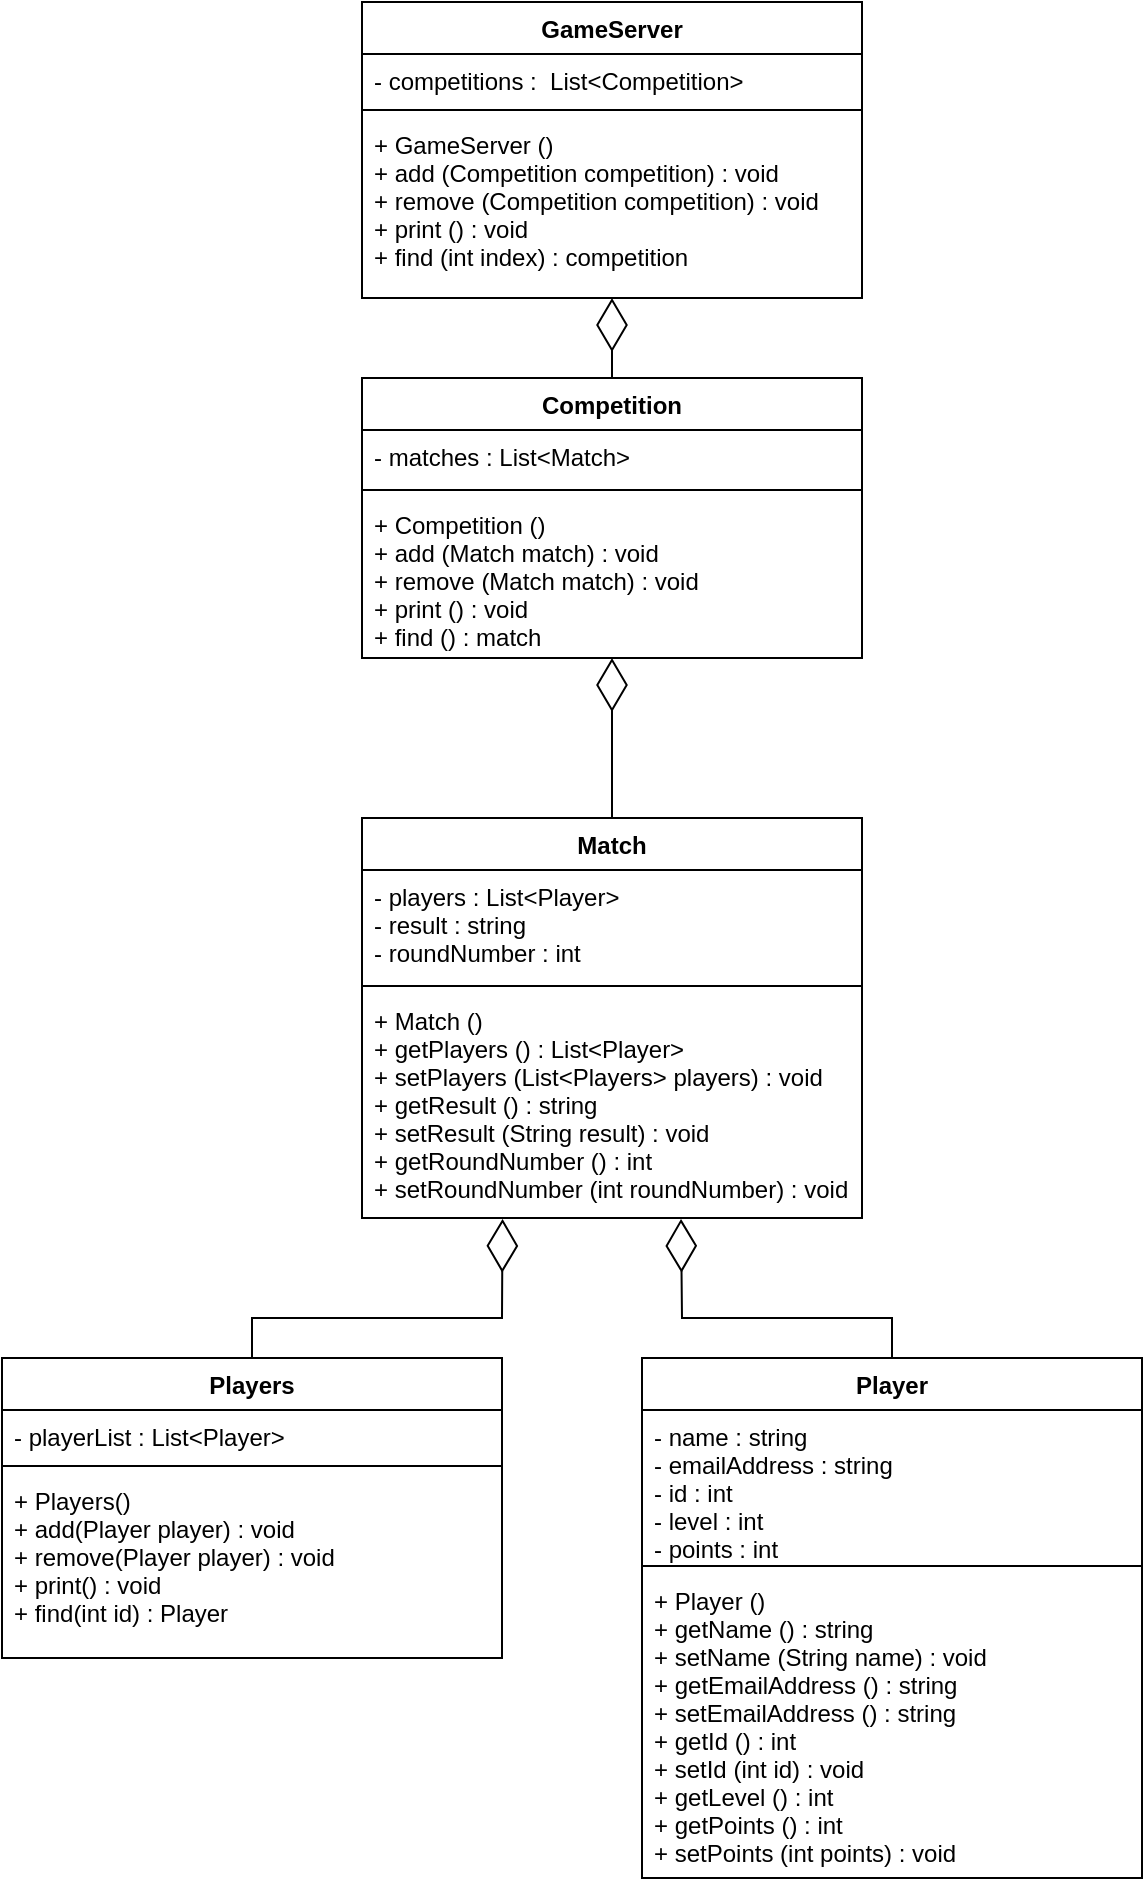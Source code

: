 <mxfile version="20.8.16" type="device"><diagram name="Page-1" id="GVJaDl6IWR6QSAFvT_33"><mxGraphModel dx="2150" dy="2135" grid="1" gridSize="10" guides="1" tooltips="1" connect="1" arrows="1" fold="1" page="1" pageScale="1" pageWidth="850" pageHeight="1100" math="0" shadow="0"><root><mxCell id="0"/><mxCell id="1" parent="0"/><mxCell id="lBxh59_LSdfViBSS1Ryb-6" value="Competition" style="swimlane;fontStyle=1;align=center;verticalAlign=top;childLayout=stackLayout;horizontal=1;startSize=26;horizontalStack=0;resizeParent=1;resizeParentMax=0;resizeLast=0;collapsible=1;marginBottom=0;" vertex="1" parent="1"><mxGeometry x="570" y="40" width="250" height="140" as="geometry"/></mxCell><mxCell id="lBxh59_LSdfViBSS1Ryb-7" value="- matches : List&lt;Match&gt;" style="text;strokeColor=none;fillColor=none;align=left;verticalAlign=top;spacingLeft=4;spacingRight=4;overflow=hidden;rotatable=0;points=[[0,0.5],[1,0.5]];portConstraint=eastwest;" vertex="1" parent="lBxh59_LSdfViBSS1Ryb-6"><mxGeometry y="26" width="250" height="26" as="geometry"/></mxCell><mxCell id="lBxh59_LSdfViBSS1Ryb-8" value="" style="line;strokeWidth=1;fillColor=none;align=left;verticalAlign=middle;spacingTop=-1;spacingLeft=3;spacingRight=3;rotatable=0;labelPosition=right;points=[];portConstraint=eastwest;strokeColor=inherit;" vertex="1" parent="lBxh59_LSdfViBSS1Ryb-6"><mxGeometry y="52" width="250" height="8" as="geometry"/></mxCell><mxCell id="lBxh59_LSdfViBSS1Ryb-9" value="+ Competition ()&#10;+ add (Match match) : void&#10;+ remove (Match match) : void&#10;+ print () : void&#10;+ find () : match" style="text;strokeColor=none;fillColor=none;align=left;verticalAlign=top;spacingLeft=4;spacingRight=4;overflow=hidden;rotatable=0;points=[[0,0.5],[1,0.5]];portConstraint=eastwest;" vertex="1" parent="lBxh59_LSdfViBSS1Ryb-6"><mxGeometry y="60" width="250" height="80" as="geometry"/></mxCell><mxCell id="lBxh59_LSdfViBSS1Ryb-10" value="Players" style="swimlane;fontStyle=1;align=center;verticalAlign=top;childLayout=stackLayout;horizontal=1;startSize=26;horizontalStack=0;resizeParent=1;resizeParentMax=0;resizeLast=0;collapsible=1;marginBottom=0;" vertex="1" parent="1"><mxGeometry x="390" y="530" width="250" height="150" as="geometry"/></mxCell><mxCell id="lBxh59_LSdfViBSS1Ryb-11" value="- playerList : List&lt;Player&gt;&#10;" style="text;strokeColor=none;fillColor=none;align=left;verticalAlign=top;spacingLeft=4;spacingRight=4;overflow=hidden;rotatable=0;points=[[0,0.5],[1,0.5]];portConstraint=eastwest;" vertex="1" parent="lBxh59_LSdfViBSS1Ryb-10"><mxGeometry y="26" width="250" height="24" as="geometry"/></mxCell><mxCell id="lBxh59_LSdfViBSS1Ryb-12" value="" style="line;strokeWidth=1;fillColor=none;align=left;verticalAlign=middle;spacingTop=-1;spacingLeft=3;spacingRight=3;rotatable=0;labelPosition=right;points=[];portConstraint=eastwest;strokeColor=inherit;" vertex="1" parent="lBxh59_LSdfViBSS1Ryb-10"><mxGeometry y="50" width="250" height="8" as="geometry"/></mxCell><mxCell id="lBxh59_LSdfViBSS1Ryb-13" value="+ Players()&#10;+ add(Player player) : void&#10;+ remove(Player player) : void&#10;+ print() : void&#10;+ find(int id) : Player" style="text;strokeColor=none;fillColor=none;align=left;verticalAlign=top;spacingLeft=4;spacingRight=4;overflow=hidden;rotatable=0;points=[[0,0.5],[1,0.5]];portConstraint=eastwest;" vertex="1" parent="lBxh59_LSdfViBSS1Ryb-10"><mxGeometry y="58" width="250" height="92" as="geometry"/></mxCell><mxCell id="lBxh59_LSdfViBSS1Ryb-14" value="Player" style="swimlane;fontStyle=1;align=center;verticalAlign=top;childLayout=stackLayout;horizontal=1;startSize=26;horizontalStack=0;resizeParent=1;resizeParentMax=0;resizeLast=0;collapsible=1;marginBottom=0;" vertex="1" parent="1"><mxGeometry x="710" y="530" width="250" height="260" as="geometry"/></mxCell><mxCell id="lBxh59_LSdfViBSS1Ryb-15" value="- name : string&#10;- emailAddress : string&#10;- id : int&#10;- level : int&#10;- points : int " style="text;strokeColor=none;fillColor=none;align=left;verticalAlign=top;spacingLeft=4;spacingRight=4;overflow=hidden;rotatable=0;points=[[0,0.5],[1,0.5]];portConstraint=eastwest;" vertex="1" parent="lBxh59_LSdfViBSS1Ryb-14"><mxGeometry y="26" width="250" height="74" as="geometry"/></mxCell><mxCell id="lBxh59_LSdfViBSS1Ryb-16" value="" style="line;strokeWidth=1;fillColor=none;align=left;verticalAlign=middle;spacingTop=-1;spacingLeft=3;spacingRight=3;rotatable=0;labelPosition=right;points=[];portConstraint=eastwest;strokeColor=inherit;" vertex="1" parent="lBxh59_LSdfViBSS1Ryb-14"><mxGeometry y="100" width="250" height="8" as="geometry"/></mxCell><mxCell id="lBxh59_LSdfViBSS1Ryb-17" value="+ Player ()&#10;+ getName () : string &#10;+ setName (String name) : void&#10;+ getEmailAddress () : string&#10;+ setEmailAddress () : string&#10;+ getId () : int&#10;+ setId (int id) : void&#10;+ getLevel () : int&#10;+ getPoints () : int&#10;+ setPoints (int points) : void" style="text;strokeColor=none;fillColor=none;align=left;verticalAlign=top;spacingLeft=4;spacingRight=4;overflow=hidden;rotatable=0;points=[[0,0.5],[1,0.5]];portConstraint=eastwest;" vertex="1" parent="lBxh59_LSdfViBSS1Ryb-14"><mxGeometry y="108" width="250" height="152" as="geometry"/></mxCell><mxCell id="lBxh59_LSdfViBSS1Ryb-18" value="Match" style="swimlane;fontStyle=1;align=center;verticalAlign=top;childLayout=stackLayout;horizontal=1;startSize=26;horizontalStack=0;resizeParent=1;resizeParentMax=0;resizeLast=0;collapsible=1;marginBottom=0;" vertex="1" parent="1"><mxGeometry x="570" y="260" width="250" height="200" as="geometry"/></mxCell><mxCell id="lBxh59_LSdfViBSS1Ryb-19" value="- players : List&lt;Player&gt;&#10;- result : string&#10;- roundNumber : int" style="text;strokeColor=none;fillColor=none;align=left;verticalAlign=top;spacingLeft=4;spacingRight=4;overflow=hidden;rotatable=0;points=[[0,0.5],[1,0.5]];portConstraint=eastwest;" vertex="1" parent="lBxh59_LSdfViBSS1Ryb-18"><mxGeometry y="26" width="250" height="54" as="geometry"/></mxCell><mxCell id="lBxh59_LSdfViBSS1Ryb-20" value="" style="line;strokeWidth=1;fillColor=none;align=left;verticalAlign=middle;spacingTop=-1;spacingLeft=3;spacingRight=3;rotatable=0;labelPosition=right;points=[];portConstraint=eastwest;strokeColor=inherit;" vertex="1" parent="lBxh59_LSdfViBSS1Ryb-18"><mxGeometry y="80" width="250" height="8" as="geometry"/></mxCell><mxCell id="lBxh59_LSdfViBSS1Ryb-21" value="+ Match ()&#10;+ getPlayers () : List&lt;Player&gt;&#10;+ setPlayers (List&lt;Players&gt; players) : void&#10;+ getResult () : string&#10;+ setResult (String result) : void&#10;+ getRoundNumber () : int&#10;+ setRoundNumber (int roundNumber) : void" style="text;strokeColor=none;fillColor=none;align=left;verticalAlign=top;spacingLeft=4;spacingRight=4;overflow=hidden;rotatable=0;points=[[0,0.5],[1,0.5]];portConstraint=eastwest;" vertex="1" parent="lBxh59_LSdfViBSS1Ryb-18"><mxGeometry y="88" width="250" height="112" as="geometry"/></mxCell><mxCell id="lBxh59_LSdfViBSS1Ryb-22" value="GameServer" style="swimlane;fontStyle=1;align=center;verticalAlign=top;childLayout=stackLayout;horizontal=1;startSize=26;horizontalStack=0;resizeParent=1;resizeParentMax=0;resizeLast=0;collapsible=1;marginBottom=0;" vertex="1" parent="1"><mxGeometry x="570" y="-148" width="250" height="148" as="geometry"/></mxCell><mxCell id="lBxh59_LSdfViBSS1Ryb-23" value="- competitions :  List&lt;Competition&gt;" style="text;strokeColor=none;fillColor=none;align=left;verticalAlign=top;spacingLeft=4;spacingRight=4;overflow=hidden;rotatable=0;points=[[0,0.5],[1,0.5]];portConstraint=eastwest;" vertex="1" parent="lBxh59_LSdfViBSS1Ryb-22"><mxGeometry y="26" width="250" height="24" as="geometry"/></mxCell><mxCell id="lBxh59_LSdfViBSS1Ryb-24" value="" style="line;strokeWidth=1;fillColor=none;align=left;verticalAlign=middle;spacingTop=-1;spacingLeft=3;spacingRight=3;rotatable=0;labelPosition=right;points=[];portConstraint=eastwest;strokeColor=inherit;" vertex="1" parent="lBxh59_LSdfViBSS1Ryb-22"><mxGeometry y="50" width="250" height="8" as="geometry"/></mxCell><mxCell id="lBxh59_LSdfViBSS1Ryb-25" value="+ GameServer ()&#10;+ add (Competition competition) : void&#10;+ remove (Competition competition) : void&#10;+ print () : void&#10;+ find (int index) : competition" style="text;strokeColor=none;fillColor=none;align=left;verticalAlign=top;spacingLeft=4;spacingRight=4;overflow=hidden;rotatable=0;points=[[0,0.5],[1,0.5]];portConstraint=eastwest;" vertex="1" parent="lBxh59_LSdfViBSS1Ryb-22"><mxGeometry y="58" width="250" height="90" as="geometry"/></mxCell><mxCell id="lBxh59_LSdfViBSS1Ryb-37" value="" style="endArrow=diamondThin;endFill=0;endSize=24;html=1;rounded=0;exitX=0.5;exitY=0;exitDx=0;exitDy=0;entryX=0.638;entryY=1.004;entryDx=0;entryDy=0;entryPerimeter=0;" edge="1" parent="1" source="lBxh59_LSdfViBSS1Ryb-14" target="lBxh59_LSdfViBSS1Ryb-21"><mxGeometry width="160" relative="1" as="geometry"><mxPoint x="850" y="510" as="sourcePoint"/><mxPoint x="520" y="510" as="targetPoint"/><Array as="points"><mxPoint x="835" y="510"/><mxPoint x="730" y="510"/></Array></mxGeometry></mxCell><mxCell id="lBxh59_LSdfViBSS1Ryb-38" value="" style="endArrow=diamondThin;endFill=0;endSize=24;html=1;rounded=0;entryX=0.281;entryY=1.004;entryDx=0;entryDy=0;exitX=0.5;exitY=0;exitDx=0;exitDy=0;entryPerimeter=0;" edge="1" parent="1" source="lBxh59_LSdfViBSS1Ryb-10" target="lBxh59_LSdfViBSS1Ryb-21"><mxGeometry width="160" relative="1" as="geometry"><mxPoint x="715.0" y="526.86" as="sourcePoint"/><mxPoint x="640.75" y="459.996" as="targetPoint"/><Array as="points"><mxPoint x="515" y="510"/><mxPoint x="640" y="510"/></Array></mxGeometry></mxCell><mxCell id="lBxh59_LSdfViBSS1Ryb-40" value="" style="endArrow=diamondThin;endFill=0;endSize=24;html=1;rounded=0;" edge="1" parent="1" source="lBxh59_LSdfViBSS1Ryb-18" target="lBxh59_LSdfViBSS1Ryb-9"><mxGeometry width="160" relative="1" as="geometry"><mxPoint x="610" y="220" as="sourcePoint"/><mxPoint x="770" y="220" as="targetPoint"/></mxGeometry></mxCell><mxCell id="lBxh59_LSdfViBSS1Ryb-41" value="" style="endArrow=diamondThin;endFill=0;endSize=24;html=1;rounded=0;exitX=0.5;exitY=0;exitDx=0;exitDy=0;" edge="1" parent="1" source="lBxh59_LSdfViBSS1Ryb-6" target="lBxh59_LSdfViBSS1Ryb-25"><mxGeometry width="160" relative="1" as="geometry"><mxPoint x="705.563" y="270" as="sourcePoint"/><mxPoint x="706" y="192.48" as="targetPoint"/></mxGeometry></mxCell></root></mxGraphModel></diagram></mxfile>
